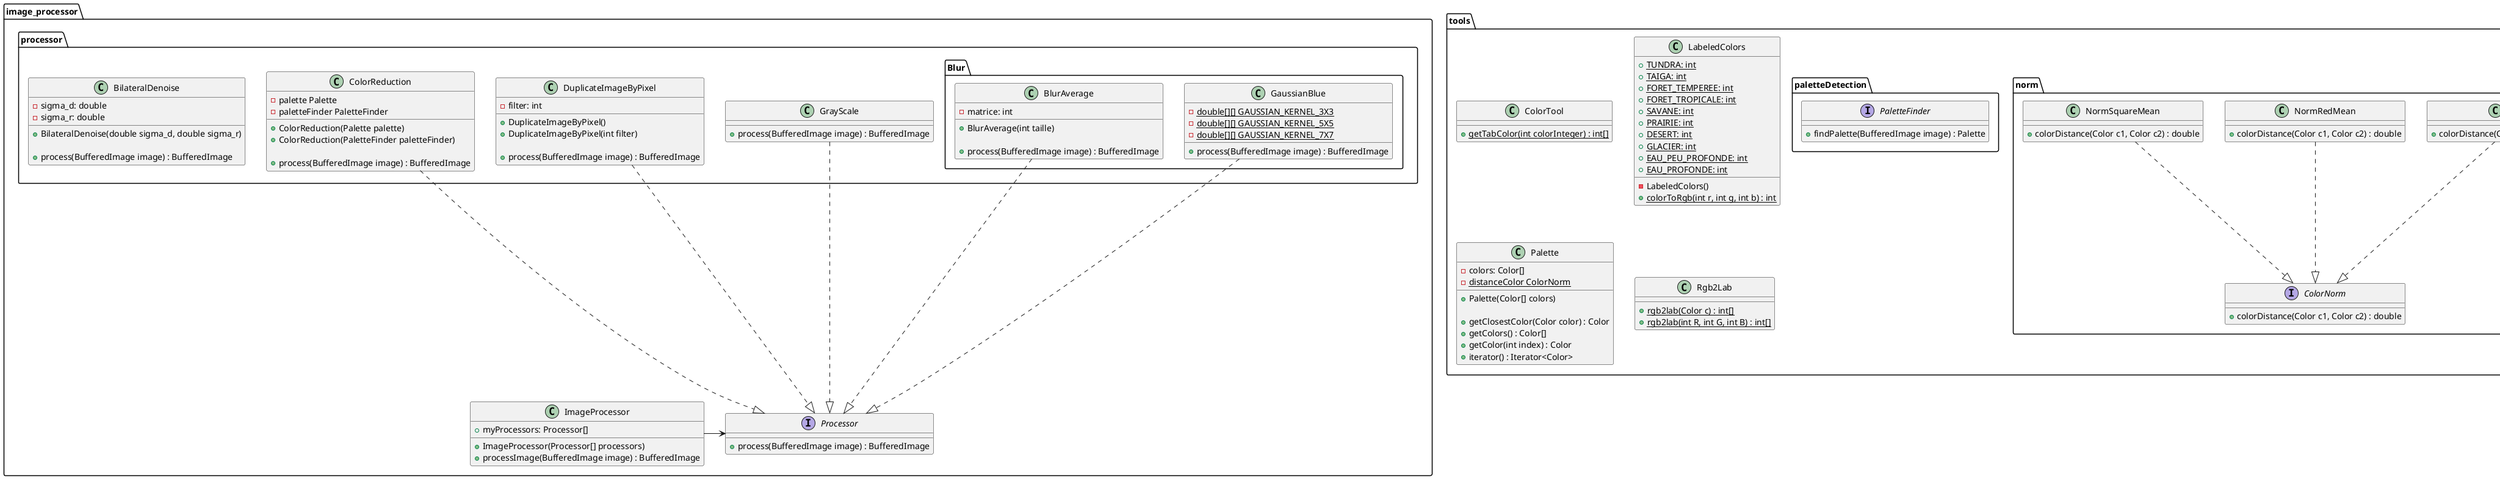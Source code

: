 @startuml
'https://plantuml.com/class-diagram


package (image_processor) {

    interface Processor{
        + process(BufferedImage image) : BufferedImage
    }

    class ImageProcessor{
        + myProcessors: Processor[]

        + ImageProcessor(Processor[] processors)
        + processImage(BufferedImage image) : BufferedImage
    }
    ImageProcessor -> Processor

    package (processor){

        class ColorReduction{
            - palette Palette
            - paletteFinder PaletteFinder

            + ColorReduction(Palette palette)
            + ColorReduction(PaletteFinder paletteFinder)

            + process(BufferedImage image) : BufferedImage
        }
        ColorReduction ...|> Processor

        class DuplicateImageByPixel{
            - filter: int

            + DuplicateImageByPixel()
            + DuplicateImageByPixel(int filter)

            + process(BufferedImage image) : BufferedImage
        }
        DuplicateImageByPixel ...|> Processor

        class GrayScale{
            + process(BufferedImage image) : BufferedImage
        }
        GrayScale ...|> Processor

        class BilateralDenoise{
            - sigma_d: double
            - sigma_r: double

            + BilateralDenoise(double sigma_d, double sigma_r)

            + process(BufferedImage image) : BufferedImage
        }

        package (Blur){
            class BlurAverage{
                - matrice: int

                + BlurAverage(int taille)

                + process(BufferedImage image) : BufferedImage
            }
            BlurAverage ..|> Processor

            class GaussianBlue{
                {static} - double[][] GAUSSIAN_KERNEL_3X3
                {static} - double[][] GAUSSIAN_KERNEL_5X5
                {static} - double[][] GAUSSIAN_KERNEL_7X7

                + process(BufferedImage image) : BufferedImage
            }
            GaussianBlue ..|> Processor
        }
    }
}

package (tools){

    package (norm){
        interface ColorNorm{
            + colorDistance(Color c1, Color c2) : double
        }

        class NormLab{
            + colorDistance(Color c1, Color c2) : double
        }
        NormLab ..|> ColorNorm

        class NormRedMean{
            + colorDistance(Color c1, Color c2) : double
        }
        NormRedMean ..|> ColorNorm

        class NormSquareMean{
            + colorDistance(Color c1, Color c2) : double
        }
        NormSquareMean ..|> ColorNorm
    }

    class ColorTool {
        {static} + getTabColor(int colorInteger) : int[]
    }

    class LabeledColors {
        {static} + TUNDRA: int
        {static} + TAIGA: int
        {static} + FORET_TEMPEREE: int
        {static} + FORET_TROPICALE: int
        {static} + SAVANE: int
        {static} + PRAIRIE: int
        {static} + DESERT: int
        {static} + GLACIER: int
        {static} + EAU_PEU_PROFONDE: int
        {static} + EAU_PROFONDE: int

        - LabeledColors()
        {static} + colorToRgb(int r, int g, int b) : int
    }

    package (paletteDetection){
        interface PaletteFinder{
            + findPalette(BufferedImage image) : Palette
        }
    }

    class Palette{
        - colors: Color[]
        {static} - distanceColor ColorNorm

        + Palette(Color[] colors)

        + getClosestColor(Color color) : Color
        + getColors() : Color[]
        + getColor(int index) : Color
        + iterator() : Iterator<Color>
    }

    class Rgb2Lab{
        {static} + rgb2lab(Color c) : int[]
        {static} + rgb2lab(int R, int G, int B) : int[]
    }

}

@enduml